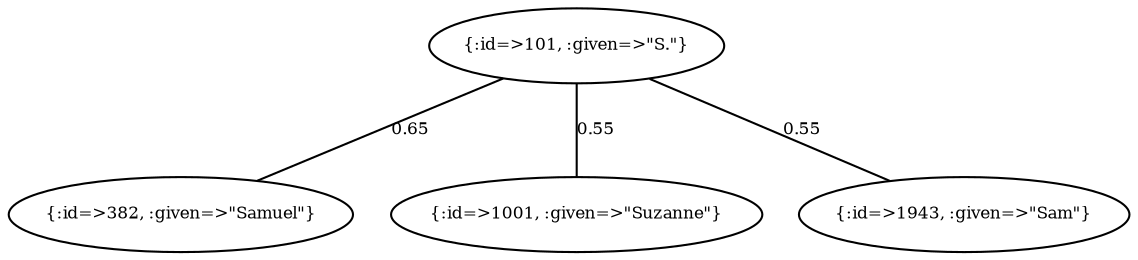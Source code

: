 graph Collector__WeightedGraph {
    "{:id=>101, :given=>\"S.\"}" [
        fontsize = 8,
        label = "{:id=>101, :given=>\"S.\"}"
    ]

    "{:id=>382, :given=>\"Samuel\"}" [
        fontsize = 8,
        label = "{:id=>382, :given=>\"Samuel\"}"
    ]

    "{:id=>1001, :given=>\"Suzanne\"}" [
        fontsize = 8,
        label = "{:id=>1001, :given=>\"Suzanne\"}"
    ]

    "{:id=>1943, :given=>\"Sam\"}" [
        fontsize = 8,
        label = "{:id=>1943, :given=>\"Sam\"}"
    ]

    "{:id=>101, :given=>\"S.\"}" -- "{:id=>382, :given=>\"Samuel\"}" [
        fontsize = 8,
        label = 0.65
    ]

    "{:id=>101, :given=>\"S.\"}" -- "{:id=>1001, :given=>\"Suzanne\"}" [
        fontsize = 8,
        label = 0.55
    ]

    "{:id=>101, :given=>\"S.\"}" -- "{:id=>1943, :given=>\"Sam\"}" [
        fontsize = 8,
        label = 0.55
    ]
}
